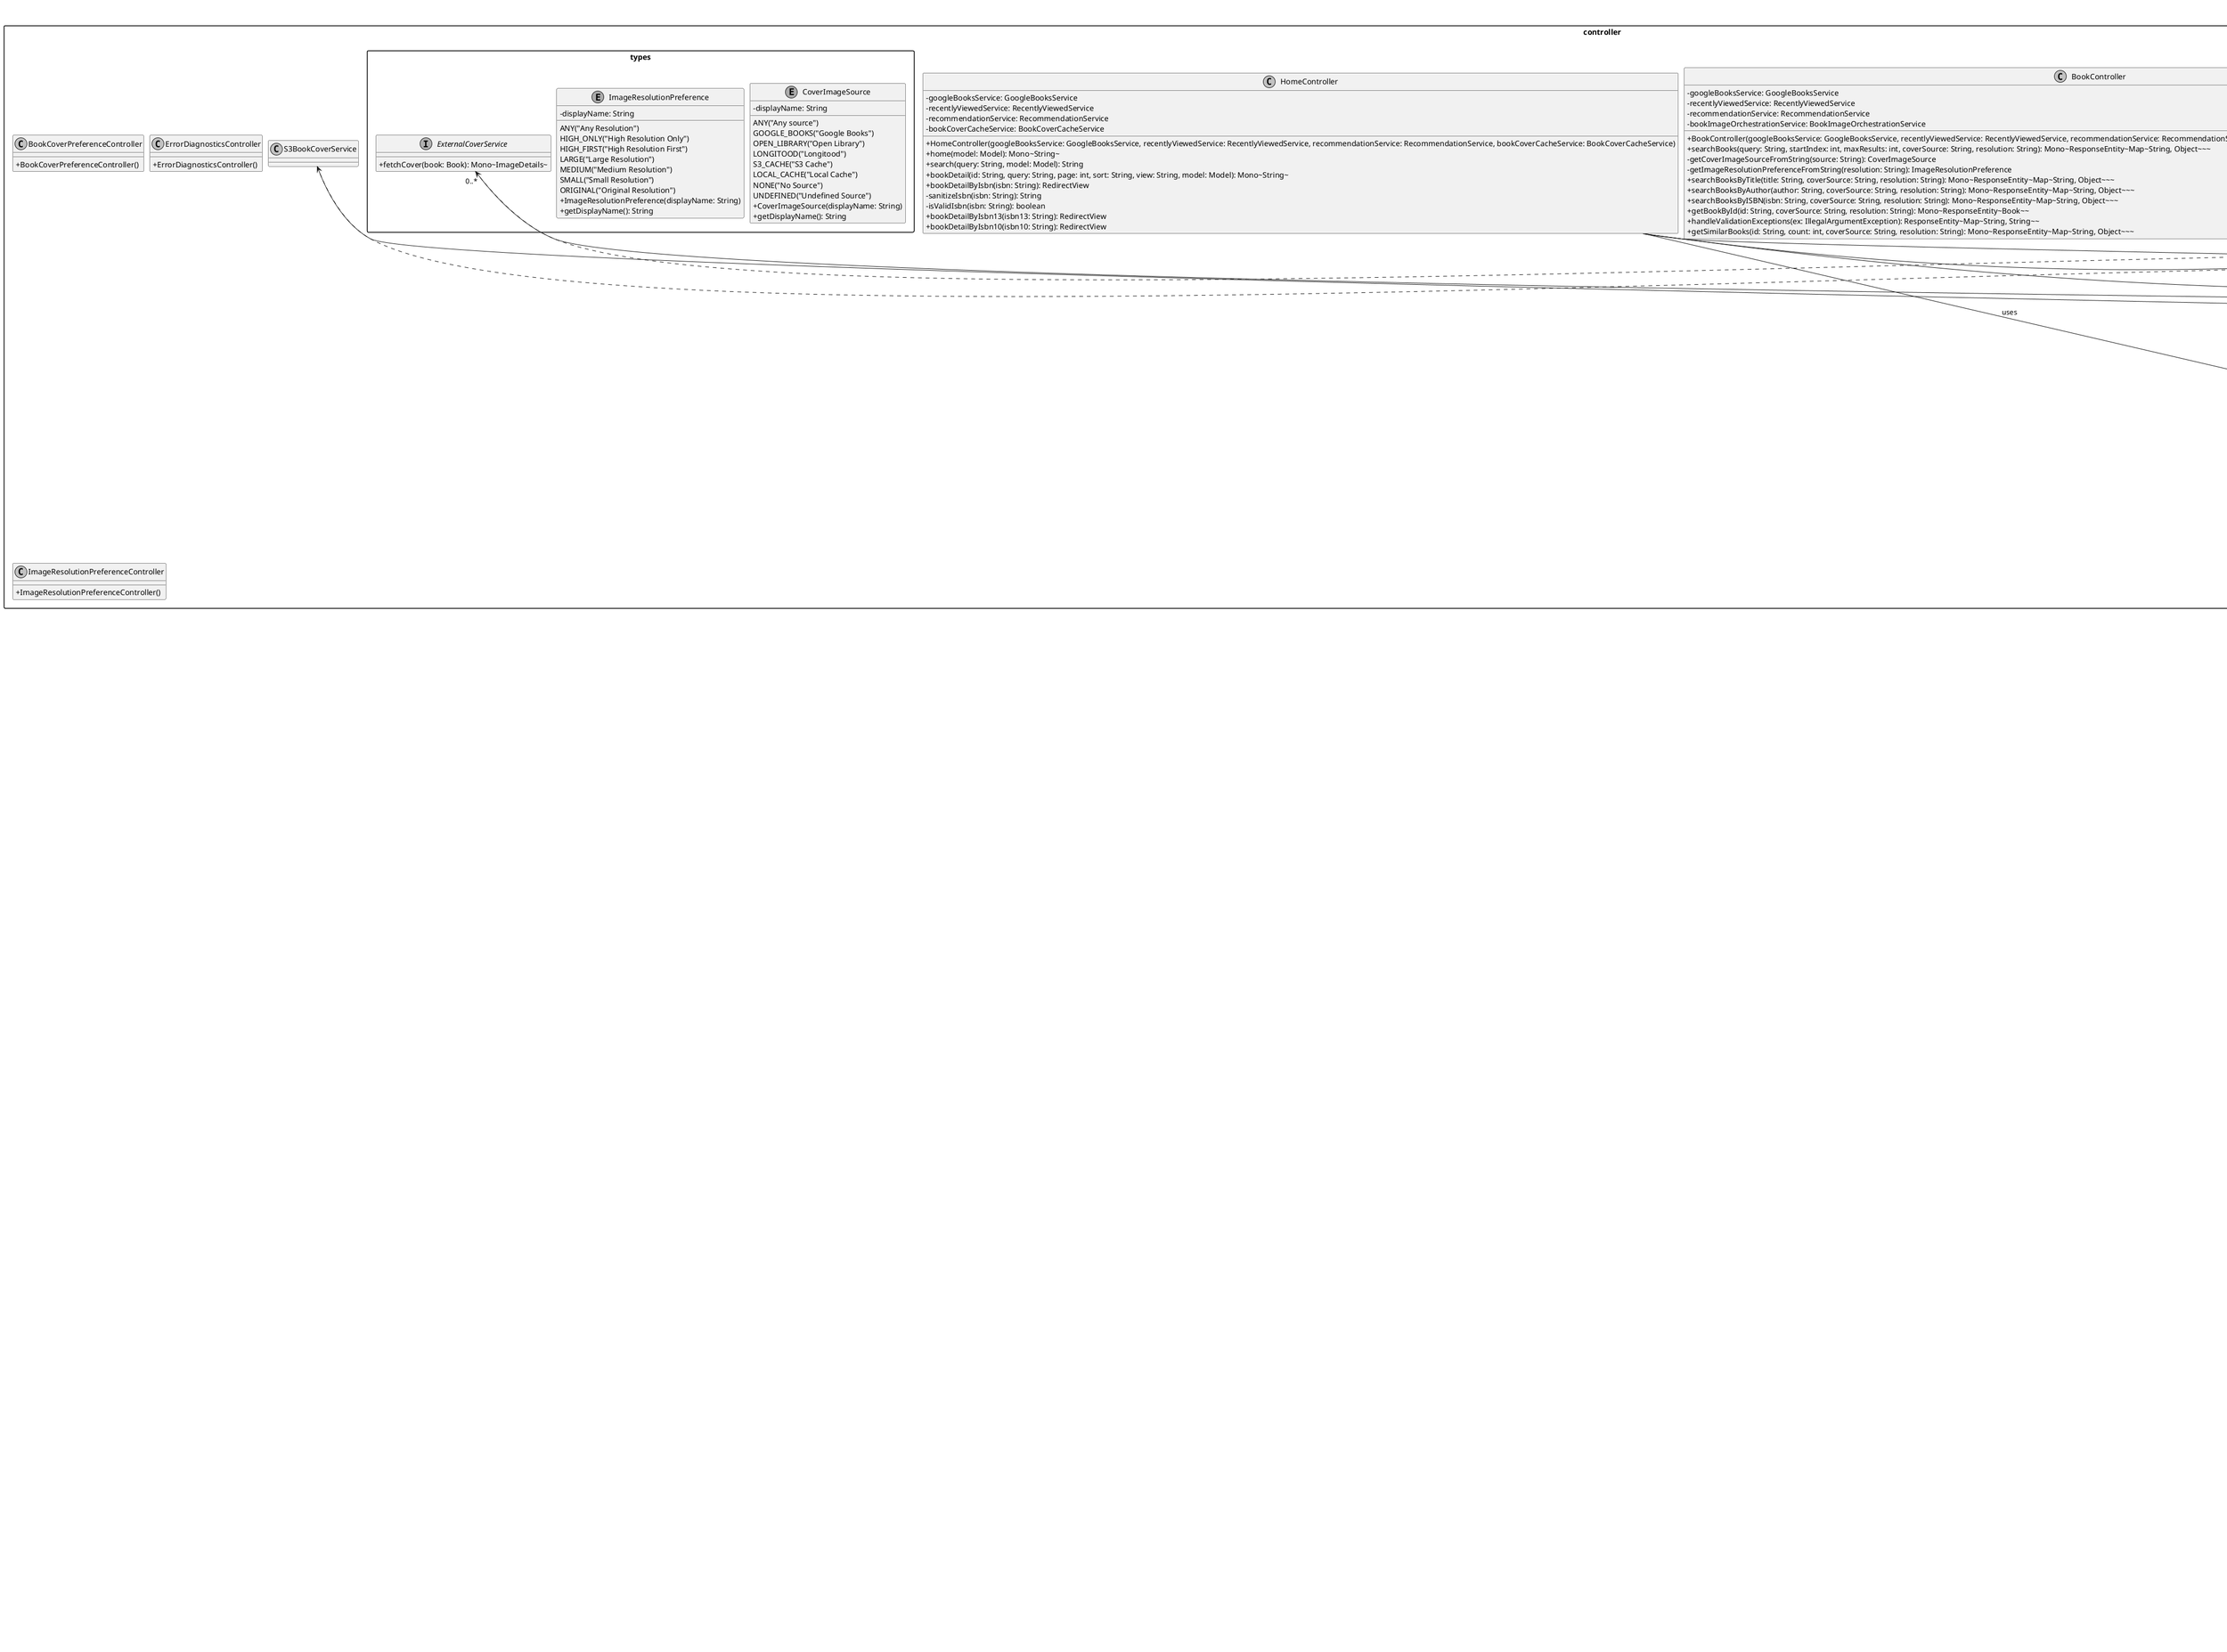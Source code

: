 @startuml Book Finder
top to bottom direction
skinparam nodesep 10
skinparam ranksep 250

' Define the package
package "com.williamcallahan.book_recommendation_engine" {
    ' Style settings
    skinparam classAttributeIconSize 0
    skinparam monochrome true
    skinparam shadowing false
    skinparam defaultFontName Arial
    skinparam packageStyle rectangle

    ' Title
    title Book Finder - UML Class Diagram

    ' Package for model classes
    package "model" {
      class Book {
        - id: String
        - title: String
        - authors: List~String~
        - description: String
        - s3ImagePath: String
        - externalImageUrl: String
        - isbn10: String
        - isbn13: String
        - publishedDate: Date
        - categories: List~String~
        - averageRating: Double
        - ratingsCount: Integer
        - rawRatingsData: String
        - hasRatings: Boolean
        - pageCount: Integer
        - language: String
        - publisher: String
        - infoLink: String
        - previewLink: String
        - purchaseLink: String
        - listPrice: Double
        - currencyCode: String
        - webReaderLink: String
        - coverImageWidth: Integer
        - coverImageHeight: Integer
        - isCoverHighResolution: Boolean
        - otherEditions: List~Book.EditionInfo~
        + Book()
        + Book(id: String, title: String, authors: List~String~, description: String, s3ImagePath: String, externalImageUrl: String)
        + getters/setters
        + equals(o: Object): boolean
        + hashCode(): int
        + toString(): String
      }

      class "Book.EditionInfo" as EditionInfo {
        - googleBooksId: String
        - type: String
        - identifier: String
        - publishedDate: Date
        - coverImageUrl: String
        + EditionInfo()
        + EditionInfo(googleBooksId: String, type: String, identifier: String, publishedDate: Date, coverImageUrl: String)
        + getters/setters
      }

      class CachedBook {
        - id: String
        - googleBooksId: String
        - title: String
        - authors: List~String~
        - description: String
        - coverImageUrl: String
        - isbn10: String
        - isbn13: String
        - publishedDate: LocalDateTime
        - categories: List~String~
        - averageRating: BigDecimal
        - ratingsCount: Integer
        - pageCount: Integer
        - language: String
        - publisher: String
        - infoLink: String
        - previewLink: String
        - purchaseLink: String
        - embedding: float[]
        - rawData: JsonNode
        - createdAt: LocalDateTime
        - lastAccessed: LocalDateTime
        - accessCount: Integer
        + CachedBook()
        + {static} fromBook(book: Book, rawData: JsonNode, embedding: float[]): CachedBook
        + toBook(): Book
      }
    }

    ' Package for repositories
    package "repository" {
      interface CachedBookRepository {
        + findByGoogleBooksId(googleBooksId: String): Optional~CachedBook~
        + findByIsbn10(isbn10: String): Optional~CachedBook~
        + findByIsbn13(isbn13: String): Optional~CachedBook~
        + findSimilarBooksById(bookId: String, limit: int): List~CachedBook~
        + save(entity: CachedBook): CachedBook
        + saveAll(entities: Iterable~CachedBook~): Iterable~CachedBook~
        + findById(id: String): Optional~CachedBook~
        + existsById(id: String): boolean
        + findAll(): Iterable~CachedBook~
        + findAllById(ids: Iterable~String~): Iterable~CachedBook~
        + count(): long
        + deleteById(id: String): void
        + delete(entity: CachedBook): void
        + deleteAllById(ids: Iterable~? extends String~): void
        + deleteAll(entities: Iterable~? extends CachedBook~): void
        + deleteAll(): void
      }

      class JpaCachedBookRepository {
        + findByGoogleBooksIdInternal(googleBooksId: String): Optional~CachedBook~
        + findByIsbn10Internal(isbn10: String): Optional~CachedBook~
        + findByIsbn13Internal(isbn13: String): Optional~CachedBook~
        + findSimilarBooksById(bookId: String, limit: int): List~CachedBook~
        + findSimilarBooksByIdInternal(bookId: String, limit: int): List~CachedBook~
        + findByTitleContainingIgnoreCase(query: String): List~CachedBook~
        + findByAuthor(author: String): List~CachedBook~
        + findByCategory(category: String): List~CachedBook~
        + findSimilarBooks(embedding: float[], limit: int): List~CachedBook~
      }

      class NoOpCachedBookRepository {
        - logger: Logger
        + NoOpCachedBookRepository()
        + findByGoogleBooksId(googleBooksId: String): Optional~CachedBook~
        + findByIsbn10(isbn10: String): Optional~CachedBook~
        + findByIsbn13(isbn13: String): Optional~CachedBook~
        + findSimilarBooksById(id: String, limit: int): List~CachedBook~
        + save(entity: CachedBook): CachedBook
        + saveAll(entities: Iterable~CachedBook~): Iterable~CachedBook~
        + findById(s: String): Optional~CachedBook~
        + existsById(s: String): boolean
        + findAll(): Iterable~CachedBook~
        + findAllById(strings: Iterable~String~): Iterable~CachedBook~
        + count(): long
        + deleteById(s: String): void
        + delete(entity: CachedBook): void
        + deleteAllById(strings: Iterable~? extends String~): void
        + deleteAll(entities: Iterable~? extends CachedBook~): void
        + deleteAll(): void
      }
    }

    ' Package for services
    package "service" {
      class GoogleBooksService {
        - webClient: WebClient
        - googleBooksApiUrl: String
        - googleBooksApiKey: String
        + GoogleBooksService(webClientBuilder: WebClient.Builder)
        + searchBooks(query: String, startIndex: int, orderBy: String): Mono~JsonNode~
        + searchBooksAsyncReactive(query: String): Mono~List~Book~~
        + searchBooksByTitle(title: String): Mono~List~Book~~
        + searchBooksByAuthor(author: String): Mono~List~Book~~
        + searchBooksByISBN(isbn: String): Mono~List~Book~~
        + getBookById(bookId: String): Mono~Book~
        - convertGroupToBook(item: JsonNode): Book
        - convertSingleItemToBook(item: JsonNode): Book
        - extractBookBaseInfo(item: JsonNode, book: Book): void
        - getAuthorsFromVolumeInfo(volumeInfo: JsonNode): List~String~
        - getGoogleCoverImageFromVolumeInfo(volumeInfo: JsonNode): String
        - enhanceGoogleCoverUrl(url: String, quality: String): String
        - setAdditionalFields(item: JsonNode, book: Book): void
        - setLinks(item: JsonNode, book: Book): void
        - parsePublishedDate(volumeInfo: JsonNode): Date
        - extractEditionInfoFromItem(identifier: JsonNode, otherEditions: List~Book.EditionInfo~): void
        + getSimilarBooks(book: Book): Mono~List~Book~~
      }

      class RecommendationService {
        - googleBooksService: GoogleBooksService
        + RecommendationService(googleBooksService: GoogleBooksService)
        + getSimilarBooks(bookId: String, finalCount: int): Mono~List~Book~~
        - findBooksByAuthorsReactive(sourceBook: Book): Flux~ScoredBook~
        - findBooksByCategoriesReactive(sourceBook: Book): Flux~ScoredBook~
        - calculateCategoryOverlapScore(sourceBook: Book, candidateBook: Book): double
        - normalizeCategories(categories: List~String~): Set~String~
        - findBooksByTextReactive(sourceBook: Book): Flux~ScoredBook~

        class ScoredBook {
          - book: Book
          - score: double
          + ScoredBook(book: Book, score: double)
          + getBook(): Book
          + getScore(): double
          + setScore(score: double): void
        }
      }

      class BookCacheService {
        - cachedBookRepository: CachedBookRepository
        - googleBooksService: GoogleBooksService
        - objectMapper: ObjectMapper
        - webClient: WebClient
        + BookCacheService(googleBooksService: GoogleBooksService, objectMapper: ObjectMapper, webClientBuilder: WebClient.Builder, cachedBookRepository: CachedBookRepository)
        + getBookById(id: String): Book
        + getBooksByIsbn(isbn: String): List~Book~
        + searchBooks(query: String, startIndex: int, maxResults: int): List~Book~
        + getSimilarBooks(bookId: String, count: int): List~Book~
        + cleanExpiredCacheEntries(): void
        + getBookByIdReactive(id: String): Mono~Book~
        - fetchFromGoogleAndUpdateCaches(id: String): Mono~Book~
        + getBooksByIsbnReactive(isbn: String): Mono~List~Book~~
        - fetchByIsbnFromGoogleAndCache(isbn: String): Mono~List~Book~~
        + searchBooksReactive(query: String, startIndex: int, maxResults: int): Mono~List~Book~~
        + getSimilarBooksReactive(bookId: String, count: int): Mono~List~Book~~
        - fallbackToGoogleSimilarBooks(bookId: String, count: int): Mono~List~Book~~
        - generateEmbeddingReactive(book: Book): Mono~float[]~
        - createPlaceholderEmbedding(text: String): float[]
        + cacheBookReactive(book: Book): Mono~Void~
      }

      class RecentlyViewedService {
        - googleBooksService: GoogleBooksService
        - recentlyViewedBooks: LinkedList~Book~
        - MAX_RECENT_BOOKS: int
        + RecentlyViewedService(googleBooksService: GoogleBooksService)
        + addToRecentlyViewed(book: Book): void
        + getRecentlyViewedBooks(): List~Book~
        - isValidCoverImage(imageUrl: String): boolean
        + clearRecentlyViewedBooks(): void
      }

      package "image" {
        class BookImageOrchestrationService {
          - logger: Logger
          - DEFAULT_PLACEHOLDER_IMAGE: String
          - s3BookCoverService: S3BookCoverService
          - bookCoverCacheService: BookCoverCacheService
          - s3Enabled: boolean
          - preferS3: boolean
          - cacheDirName: String
          - maxFileSizeBytes: long
          + BookImageOrchestrationService(s3BookCoverService: S3BookCoverService, bookCoverCacheService: BookCoverCacheService)
          + getBestCoverUrlAsync(book: Book): CompletableFuture~String~
          + getBestCoverUrlAsync(book: Book, preferredSource: String): CompletableFuture~String~
          + getBestCoverUrlAsync(book: Book, preferredSource: String, resolutionPreference: String): CompletableFuture~String~
          - getPrimaryExtensionFromBook(book: Book): String
          - getSourceString(source: String): String

          enum CoverImageSource {
            GOOGLE_BOOKS_API
            OPEN_LIBRARY_API
            LONGITOOD_API
            LOCAL_CACHE
            S3_CACHE
            SYSTEM_PLACEHOLDER
            ANY
          }
        }

        class ImageDetails {
          - urlOrPath: String
          - sourceName: String
          - sourceSystemId: String
          - coverImageSource: CoverImageSource
          - resolutionPreference: ImageResolutionPreference
          - width: int
          - height: int
          - dimensionsKnown: boolean
          + ImageDetails(urlOrPath: String, sourceName: String, sourceSystemId: String, coverImageSource: CoverImageSource, resolutionPreference: ImageResolutionPreference)
          + ImageDetails(urlOrPath: String, sourceName: String, sourceSystemId: String, coverImageSource: CoverImageSource, resolutionPreference: ImageResolutionPreference, width: int, height: int)
          + getUrlOrPath(): String
          + getSourceName(): String
          + getSourceSystemId(): String
          + getCoverImageSource(): CoverImageSource
          + getResolutionPreference(): ImageResolutionPreference
          + getWidth(): int
          + getHeight(): int
          + areDimensionsKnown(): boolean
          + withDimensions(width: int, height: int): ImageDetails
          + equals(Object o: Object): boolean
          + hashCode(): int
          + toString(): String
        }
      }

    ' Package for controllers
    package "controller" {
      class BookController {
        - googleBooksService: GoogleBooksService
        - recentlyViewedService: RecentlyViewedService
        - recommendationService: RecommendationService
        - bookImageOrchestrationService: BookImageOrchestrationService
        + BookController(googleBooksService: GoogleBooksService, recentlyViewedService: RecentlyViewedService, recommendationService: RecommendationService, bookImageOrchestrationService: BookImageOrchestrationService)
        + searchBooks(query: String, startIndex: int, maxResults: int, coverSource: String, resolution: String): Mono~ResponseEntity~Map~String, Object~~~
        - getCoverImageSourceFromString(source: String): CoverImageSource
        - getImageResolutionPreferenceFromString(resolution: String): ImageResolutionPreference
        + searchBooksByTitle(title: String, coverSource: String, resolution: String): Mono~ResponseEntity~Map~String, Object~~~
        + searchBooksByAuthor(author: String, coverSource: String, resolution: String): Mono~ResponseEntity~Map~String, Object~~~
        + searchBooksByISBN(isbn: String, coverSource: String, resolution: String): Mono~ResponseEntity~Map~String, Object~~~
        + getBookById(id: String, coverSource: String, resolution: String): Mono~ResponseEntity~Book~~
        + handleValidationExceptions(ex: IllegalArgumentException): ResponseEntity~Map~String, String~~
        + getSimilarBooks(id: String, count: int, coverSource: String, resolution: String): Mono~ResponseEntity~Map~String, Object~~~
      }

      class BookCoverController {
        - logger: Logger
        - googleBooksService: GoogleBooksService
        - bookImageOrchestrationService: BookImageOrchestrationService
        + BookCoverController(googleBooksService: GoogleBooksService, bookImageOrchestrationService: BookImageOrchestrationService)
        + getBookCover(id: String, source: String): ResponseEntity~Map~String, Object~~
        + handleValidationExceptions(ex: IllegalArgumentException): ResponseEntity~Map~String, String~~
      }

      class BookCoverPreferenceController {
        + BookCoverPreferenceController()
      }

      class ErrorDiagnosticsController {
        + ErrorDiagnosticsController()
      }

      class HomeController {
        - googleBooksService: GoogleBooksService
        - recentlyViewedService: RecentlyViewedService
        - recommendationService: RecommendationService
        - bookCoverCacheService: BookCoverCacheService
        + HomeController(googleBooksService: GoogleBooksService, recentlyViewedService: RecentlyViewedService, recommendationService: RecommendationService, bookCoverCacheService: BookCoverCacheService)
        + home(model: Model): Mono~String~
        + search(query: String, model: Model): String
        + bookDetail(id: String, query: String, page: int, sort: String, view: String, model: Model): Mono~String~
        + bookDetailByIsbn(isbn: String): RedirectView
        - sanitizeIsbn(isbn: String): String
        - isValidIsbn(isbn: String): boolean
        + bookDetailByIsbn13(isbn13: String): RedirectView
        + bookDetailByIsbn10(isbn10: String): RedirectView
      }

      class ImageResolutionPreferenceController {
        + ImageResolutionPreferenceController()
      }

    ' Package for types
    package "types" {
      enum CoverImageSource {
        ANY("Any source")
        GOOGLE_BOOKS("Google Books")
        OPEN_LIBRARY("Open Library")
        LONGITOOD("Longitood")
        S3_CACHE("S3 Cache")
        LOCAL_CACHE("Local Cache")
        NONE("No Source")
        UNDEFINED("Undefined Source")
        - displayName: String
        + CoverImageSource(displayName: String)
        + getDisplayName(): String
      }

      enum ImageResolutionPreference {
        ANY("Any Resolution")
        HIGH_ONLY("High Resolution Only")
        HIGH_FIRST("High Resolution First")
        LARGE("Large Resolution")
        MEDIUM("Medium Resolution")
        SMALL("Small Resolution")
        ORIGINAL("Original Resolution")
        - displayName: String
        + ImageResolutionPreference(displayName: String)
        + getDisplayName(): String
      }

      interface ExternalCoverService {
        + fetchCover(book: Book): Mono~ImageDetails~
      }
    }

    ' Relationships
    Book *-- "0..*" EditionInfo : contains
    CachedBook ..> Book : converts to/from
    CachedBookRepository <|.. JpaCachedBookRepository : implements
    CachedBookRepository <|.. NoOpCachedBookRepository : implements
    BookController --> GoogleBooksService : uses
    BookController --> RecentlyViewedService : uses
    BookController --> RecommendationService : uses
    BookController --> BookImageOrchestrationService : uses
    BookCoverController --> GoogleBooksService : uses
    BookCoverController --> BookImageOrchestrationService : uses
    HomeController --> GoogleBooksService : uses
    HomeController --> RecentlyViewedService : uses
    HomeController --> RecommendationService : uses
    HomeController --> BookCoverCacheService : uses
    RecommendationService --> GoogleBooksService : uses
    BookCacheService --> CachedBookRepository : uses
    BookCacheService --> GoogleBooksService : uses
    BookImageOrchestrationService --> S3BookCoverService : uses
    BookImageOrchestrationService --> BookCoverCacheService : uses
    BookImageOrchestrationService --> "0..*" ExternalCoverService : uses
    ExternalCoverService ..> ImageDetails : returns
    BookCoverCacheService ..> ImageDetails : returns
    S3BookCoverService ..> ImageDetails : returns
    OpenLibraryServiceImpl ..> ImageDetails : returns
    LongitoodServiceImpl ..> ImageDetails : returns
}

@enduml